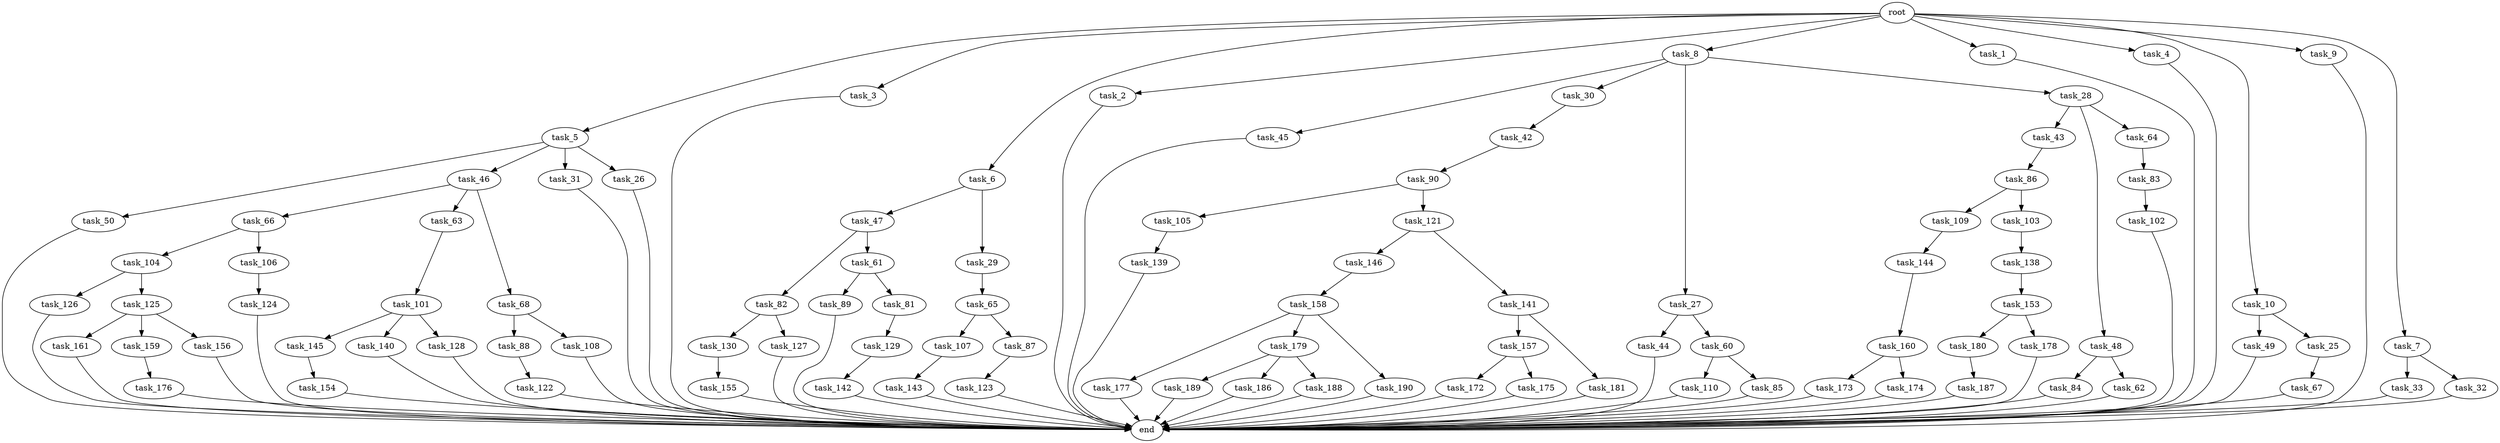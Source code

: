 digraph G {
  task_173 [size="85899345920.000000"];
  task_65 [size="13743895347.200001"];
  task_45 [size="21474836480.000000"];
  task_89 [size="13743895347.200001"];
  task_5 [size="102.400000"];
  task_153 [size="69578470195.199997"];
  task_47 [size="85899345920.000000"];
  task_90 [size="3435973836.800000"];
  task_3 [size="102.400000"];
  task_6 [size="102.400000"];
  task_30 [size="21474836480.000000"];
  task_2 [size="102.400000"];
  end [size="0.000000"];
  task_104 [size="21474836480.000000"];
  task_8 [size="102.400000"];
  task_44 [size="54975581388.800003"];
  task_172 [size="13743895347.200001"];
  task_1 [size="102.400000"];
  task_84 [size="85899345920.000000"];
  task_49 [size="3435973836.800000"];
  task_187 [size="3435973836.800000"];
  task_86 [size="21474836480.000000"];
  task_145 [size="54975581388.800003"];
  task_109 [size="69578470195.199997"];
  task_43 [size="42090679500.800003"];
  task_33 [size="21474836480.000000"];
  task_130 [size="30923764531.200001"];
  task_189 [size="42090679500.800003"];
  task_138 [size="42090679500.800003"];
  task_106 [size="21474836480.000000"];
  task_160 [size="30923764531.200001"];
  task_105 [size="21474836480.000000"];
  task_48 [size="42090679500.800003"];
  task_4 [size="102.400000"];
  task_157 [size="85899345920.000000"];
  task_176 [size="85899345920.000000"];
  task_181 [size="85899345920.000000"];
  task_174 [size="85899345920.000000"];
  task_177 [size="3435973836.800000"];
  task_82 [size="7730941132.800000"];
  task_144 [size="69578470195.199997"];
  task_50 [size="13743895347.200001"];
  task_10 [size="102.400000"];
  task_161 [size="13743895347.200001"];
  task_127 [size="30923764531.200001"];
  task_83 [size="54975581388.800003"];
  task_103 [size="69578470195.199997"];
  task_110 [size="85899345920.000000"];
  task_62 [size="85899345920.000000"];
  task_9 [size="102.400000"];
  task_46 [size="13743895347.200001"];
  task_175 [size="13743895347.200001"];
  task_124 [size="42090679500.800003"];
  task_121 [size="21474836480.000000"];
  task_186 [size="42090679500.800003"];
  task_107 [size="30923764531.200001"];
  task_25 [size="3435973836.800000"];
  task_126 [size="69578470195.199997"];
  task_27 [size="21474836480.000000"];
  task_179 [size="3435973836.800000"];
  task_61 [size="7730941132.800000"];
  task_143 [size="30923764531.200001"];
  task_66 [size="69578470195.199997"];
  task_142 [size="69578470195.199997"];
  root [size="0.000000"];
  task_146 [size="3435973836.800000"];
  task_32 [size="21474836480.000000"];
  task_141 [size="3435973836.800000"];
  task_188 [size="42090679500.800003"];
  task_180 [size="7730941132.800000"];
  task_81 [size="13743895347.200001"];
  task_88 [size="54975581388.800003"];
  task_28 [size="21474836480.000000"];
  task_42 [size="3435973836.800000"];
  task_154 [size="3435973836.800000"];
  task_190 [size="3435973836.800000"];
  task_87 [size="30923764531.200001"];
  task_29 [size="85899345920.000000"];
  task_31 [size="13743895347.200001"];
  task_129 [size="85899345920.000000"];
  task_85 [size="85899345920.000000"];
  task_122 [size="7730941132.800000"];
  task_63 [size="69578470195.199997"];
  task_101 [size="54975581388.800003"];
  task_26 [size="13743895347.200001"];
  task_67 [size="69578470195.199997"];
  task_178 [size="7730941132.800000"];
  task_159 [size="13743895347.200001"];
  task_125 [size="69578470195.199997"];
  task_102 [size="13743895347.200001"];
  task_155 [size="69578470195.199997"];
  task_158 [size="13743895347.200001"];
  task_7 [size="102.400000"];
  task_139 [size="54975581388.800003"];
  task_140 [size="54975581388.800003"];
  task_156 [size="13743895347.200001"];
  task_128 [size="54975581388.800003"];
  task_108 [size="54975581388.800003"];
  task_68 [size="69578470195.199997"];
  task_60 [size="54975581388.800003"];
  task_64 [size="42090679500.800003"];
  task_123 [size="85899345920.000000"];

  task_173 -> end [size="1.000000"];
  task_65 -> task_87 [size="301989888.000000"];
  task_65 -> task_107 [size="301989888.000000"];
  task_45 -> end [size="1.000000"];
  task_89 -> end [size="1.000000"];
  task_5 -> task_50 [size="134217728.000000"];
  task_5 -> task_26 [size="134217728.000000"];
  task_5 -> task_46 [size="134217728.000000"];
  task_5 -> task_31 [size="134217728.000000"];
  task_153 -> task_180 [size="75497472.000000"];
  task_153 -> task_178 [size="75497472.000000"];
  task_47 -> task_61 [size="75497472.000000"];
  task_47 -> task_82 [size="75497472.000000"];
  task_90 -> task_105 [size="209715200.000000"];
  task_90 -> task_121 [size="209715200.000000"];
  task_3 -> end [size="1.000000"];
  task_6 -> task_47 [size="838860800.000000"];
  task_6 -> task_29 [size="838860800.000000"];
  task_30 -> task_42 [size="33554432.000000"];
  task_2 -> end [size="1.000000"];
  task_104 -> task_126 [size="679477248.000000"];
  task_104 -> task_125 [size="679477248.000000"];
  task_8 -> task_30 [size="209715200.000000"];
  task_8 -> task_27 [size="209715200.000000"];
  task_8 -> task_28 [size="209715200.000000"];
  task_8 -> task_45 [size="209715200.000000"];
  task_44 -> end [size="1.000000"];
  task_172 -> end [size="1.000000"];
  task_1 -> end [size="1.000000"];
  task_84 -> end [size="1.000000"];
  task_49 -> end [size="1.000000"];
  task_187 -> end [size="1.000000"];
  task_86 -> task_103 [size="679477248.000000"];
  task_86 -> task_109 [size="679477248.000000"];
  task_145 -> task_154 [size="33554432.000000"];
  task_109 -> task_144 [size="679477248.000000"];
  task_43 -> task_86 [size="209715200.000000"];
  task_33 -> end [size="1.000000"];
  task_130 -> task_155 [size="679477248.000000"];
  task_189 -> end [size="1.000000"];
  task_138 -> task_153 [size="679477248.000000"];
  task_106 -> task_124 [size="411041792.000000"];
  task_160 -> task_173 [size="838860800.000000"];
  task_160 -> task_174 [size="838860800.000000"];
  task_105 -> task_139 [size="536870912.000000"];
  task_48 -> task_62 [size="838860800.000000"];
  task_48 -> task_84 [size="838860800.000000"];
  task_4 -> end [size="1.000000"];
  task_157 -> task_172 [size="134217728.000000"];
  task_157 -> task_175 [size="134217728.000000"];
  task_176 -> end [size="1.000000"];
  task_181 -> end [size="1.000000"];
  task_174 -> end [size="1.000000"];
  task_177 -> end [size="1.000000"];
  task_82 -> task_130 [size="301989888.000000"];
  task_82 -> task_127 [size="301989888.000000"];
  task_144 -> task_160 [size="301989888.000000"];
  task_50 -> end [size="1.000000"];
  task_10 -> task_49 [size="33554432.000000"];
  task_10 -> task_25 [size="33554432.000000"];
  task_161 -> end [size="1.000000"];
  task_127 -> end [size="1.000000"];
  task_83 -> task_102 [size="134217728.000000"];
  task_103 -> task_138 [size="411041792.000000"];
  task_110 -> end [size="1.000000"];
  task_62 -> end [size="1.000000"];
  task_9 -> end [size="1.000000"];
  task_46 -> task_66 [size="679477248.000000"];
  task_46 -> task_63 [size="679477248.000000"];
  task_46 -> task_68 [size="679477248.000000"];
  task_175 -> end [size="1.000000"];
  task_124 -> end [size="1.000000"];
  task_121 -> task_141 [size="33554432.000000"];
  task_121 -> task_146 [size="33554432.000000"];
  task_186 -> end [size="1.000000"];
  task_107 -> task_143 [size="301989888.000000"];
  task_25 -> task_67 [size="679477248.000000"];
  task_126 -> end [size="1.000000"];
  task_27 -> task_60 [size="536870912.000000"];
  task_27 -> task_44 [size="536870912.000000"];
  task_179 -> task_188 [size="411041792.000000"];
  task_179 -> task_186 [size="411041792.000000"];
  task_179 -> task_189 [size="411041792.000000"];
  task_61 -> task_89 [size="134217728.000000"];
  task_61 -> task_81 [size="134217728.000000"];
  task_143 -> end [size="1.000000"];
  task_66 -> task_104 [size="209715200.000000"];
  task_66 -> task_106 [size="209715200.000000"];
  task_142 -> end [size="1.000000"];
  root -> task_8 [size="1.000000"];
  root -> task_9 [size="1.000000"];
  root -> task_3 [size="1.000000"];
  root -> task_7 [size="1.000000"];
  root -> task_6 [size="1.000000"];
  root -> task_1 [size="1.000000"];
  root -> task_10 [size="1.000000"];
  root -> task_5 [size="1.000000"];
  root -> task_2 [size="1.000000"];
  root -> task_4 [size="1.000000"];
  task_146 -> task_158 [size="134217728.000000"];
  task_32 -> end [size="1.000000"];
  task_141 -> task_157 [size="838860800.000000"];
  task_141 -> task_181 [size="838860800.000000"];
  task_188 -> end [size="1.000000"];
  task_180 -> task_187 [size="33554432.000000"];
  task_81 -> task_129 [size="838860800.000000"];
  task_88 -> task_122 [size="75497472.000000"];
  task_28 -> task_43 [size="411041792.000000"];
  task_28 -> task_48 [size="411041792.000000"];
  task_28 -> task_64 [size="411041792.000000"];
  task_42 -> task_90 [size="33554432.000000"];
  task_154 -> end [size="1.000000"];
  task_190 -> end [size="1.000000"];
  task_87 -> task_123 [size="838860800.000000"];
  task_29 -> task_65 [size="134217728.000000"];
  task_31 -> end [size="1.000000"];
  task_129 -> task_142 [size="679477248.000000"];
  task_85 -> end [size="1.000000"];
  task_122 -> end [size="1.000000"];
  task_63 -> task_101 [size="536870912.000000"];
  task_101 -> task_145 [size="536870912.000000"];
  task_101 -> task_140 [size="536870912.000000"];
  task_101 -> task_128 [size="536870912.000000"];
  task_26 -> end [size="1.000000"];
  task_67 -> end [size="1.000000"];
  task_178 -> end [size="1.000000"];
  task_159 -> task_176 [size="838860800.000000"];
  task_125 -> task_159 [size="134217728.000000"];
  task_125 -> task_161 [size="134217728.000000"];
  task_125 -> task_156 [size="134217728.000000"];
  task_102 -> end [size="1.000000"];
  task_155 -> end [size="1.000000"];
  task_158 -> task_177 [size="33554432.000000"];
  task_158 -> task_179 [size="33554432.000000"];
  task_158 -> task_190 [size="33554432.000000"];
  task_7 -> task_33 [size="209715200.000000"];
  task_7 -> task_32 [size="209715200.000000"];
  task_139 -> end [size="1.000000"];
  task_140 -> end [size="1.000000"];
  task_156 -> end [size="1.000000"];
  task_128 -> end [size="1.000000"];
  task_108 -> end [size="1.000000"];
  task_68 -> task_88 [size="536870912.000000"];
  task_68 -> task_108 [size="536870912.000000"];
  task_60 -> task_85 [size="838860800.000000"];
  task_60 -> task_110 [size="838860800.000000"];
  task_64 -> task_83 [size="536870912.000000"];
  task_123 -> end [size="1.000000"];
}
